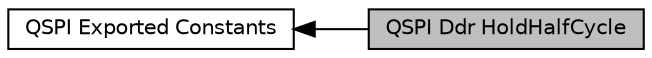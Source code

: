 digraph "QSPI Ddr HoldHalfCycle"
{
  edge [fontname="Helvetica",fontsize="10",labelfontname="Helvetica",labelfontsize="10"];
  node [fontname="Helvetica",fontsize="10",shape=record];
  rankdir=LR;
  Node0 [label="QSPI Ddr HoldHalfCycle",height=0.2,width=0.4,color="black", fillcolor="grey75", style="filled", fontcolor="black"];
  Node1 [label="QSPI Exported Constants",height=0.2,width=0.4,color="black", fillcolor="white", style="filled",URL="$group___q_s_p_i___exported___constants.html"];
  Node1->Node0 [shape=plaintext, dir="back", style="solid"];
}
